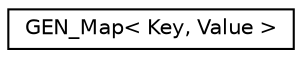 digraph G
{
  edge [fontname="Helvetica",fontsize="10",labelfontname="Helvetica",labelfontsize="10"];
  node [fontname="Helvetica",fontsize="10",shape=record];
  rankdir=LR;
  Node1 [label="GEN_Map\< Key, Value \>",height=0.2,width=0.4,color="black", fillcolor="white", style="filled",URL="$db/d04/classGEN__Map.html"];
}
